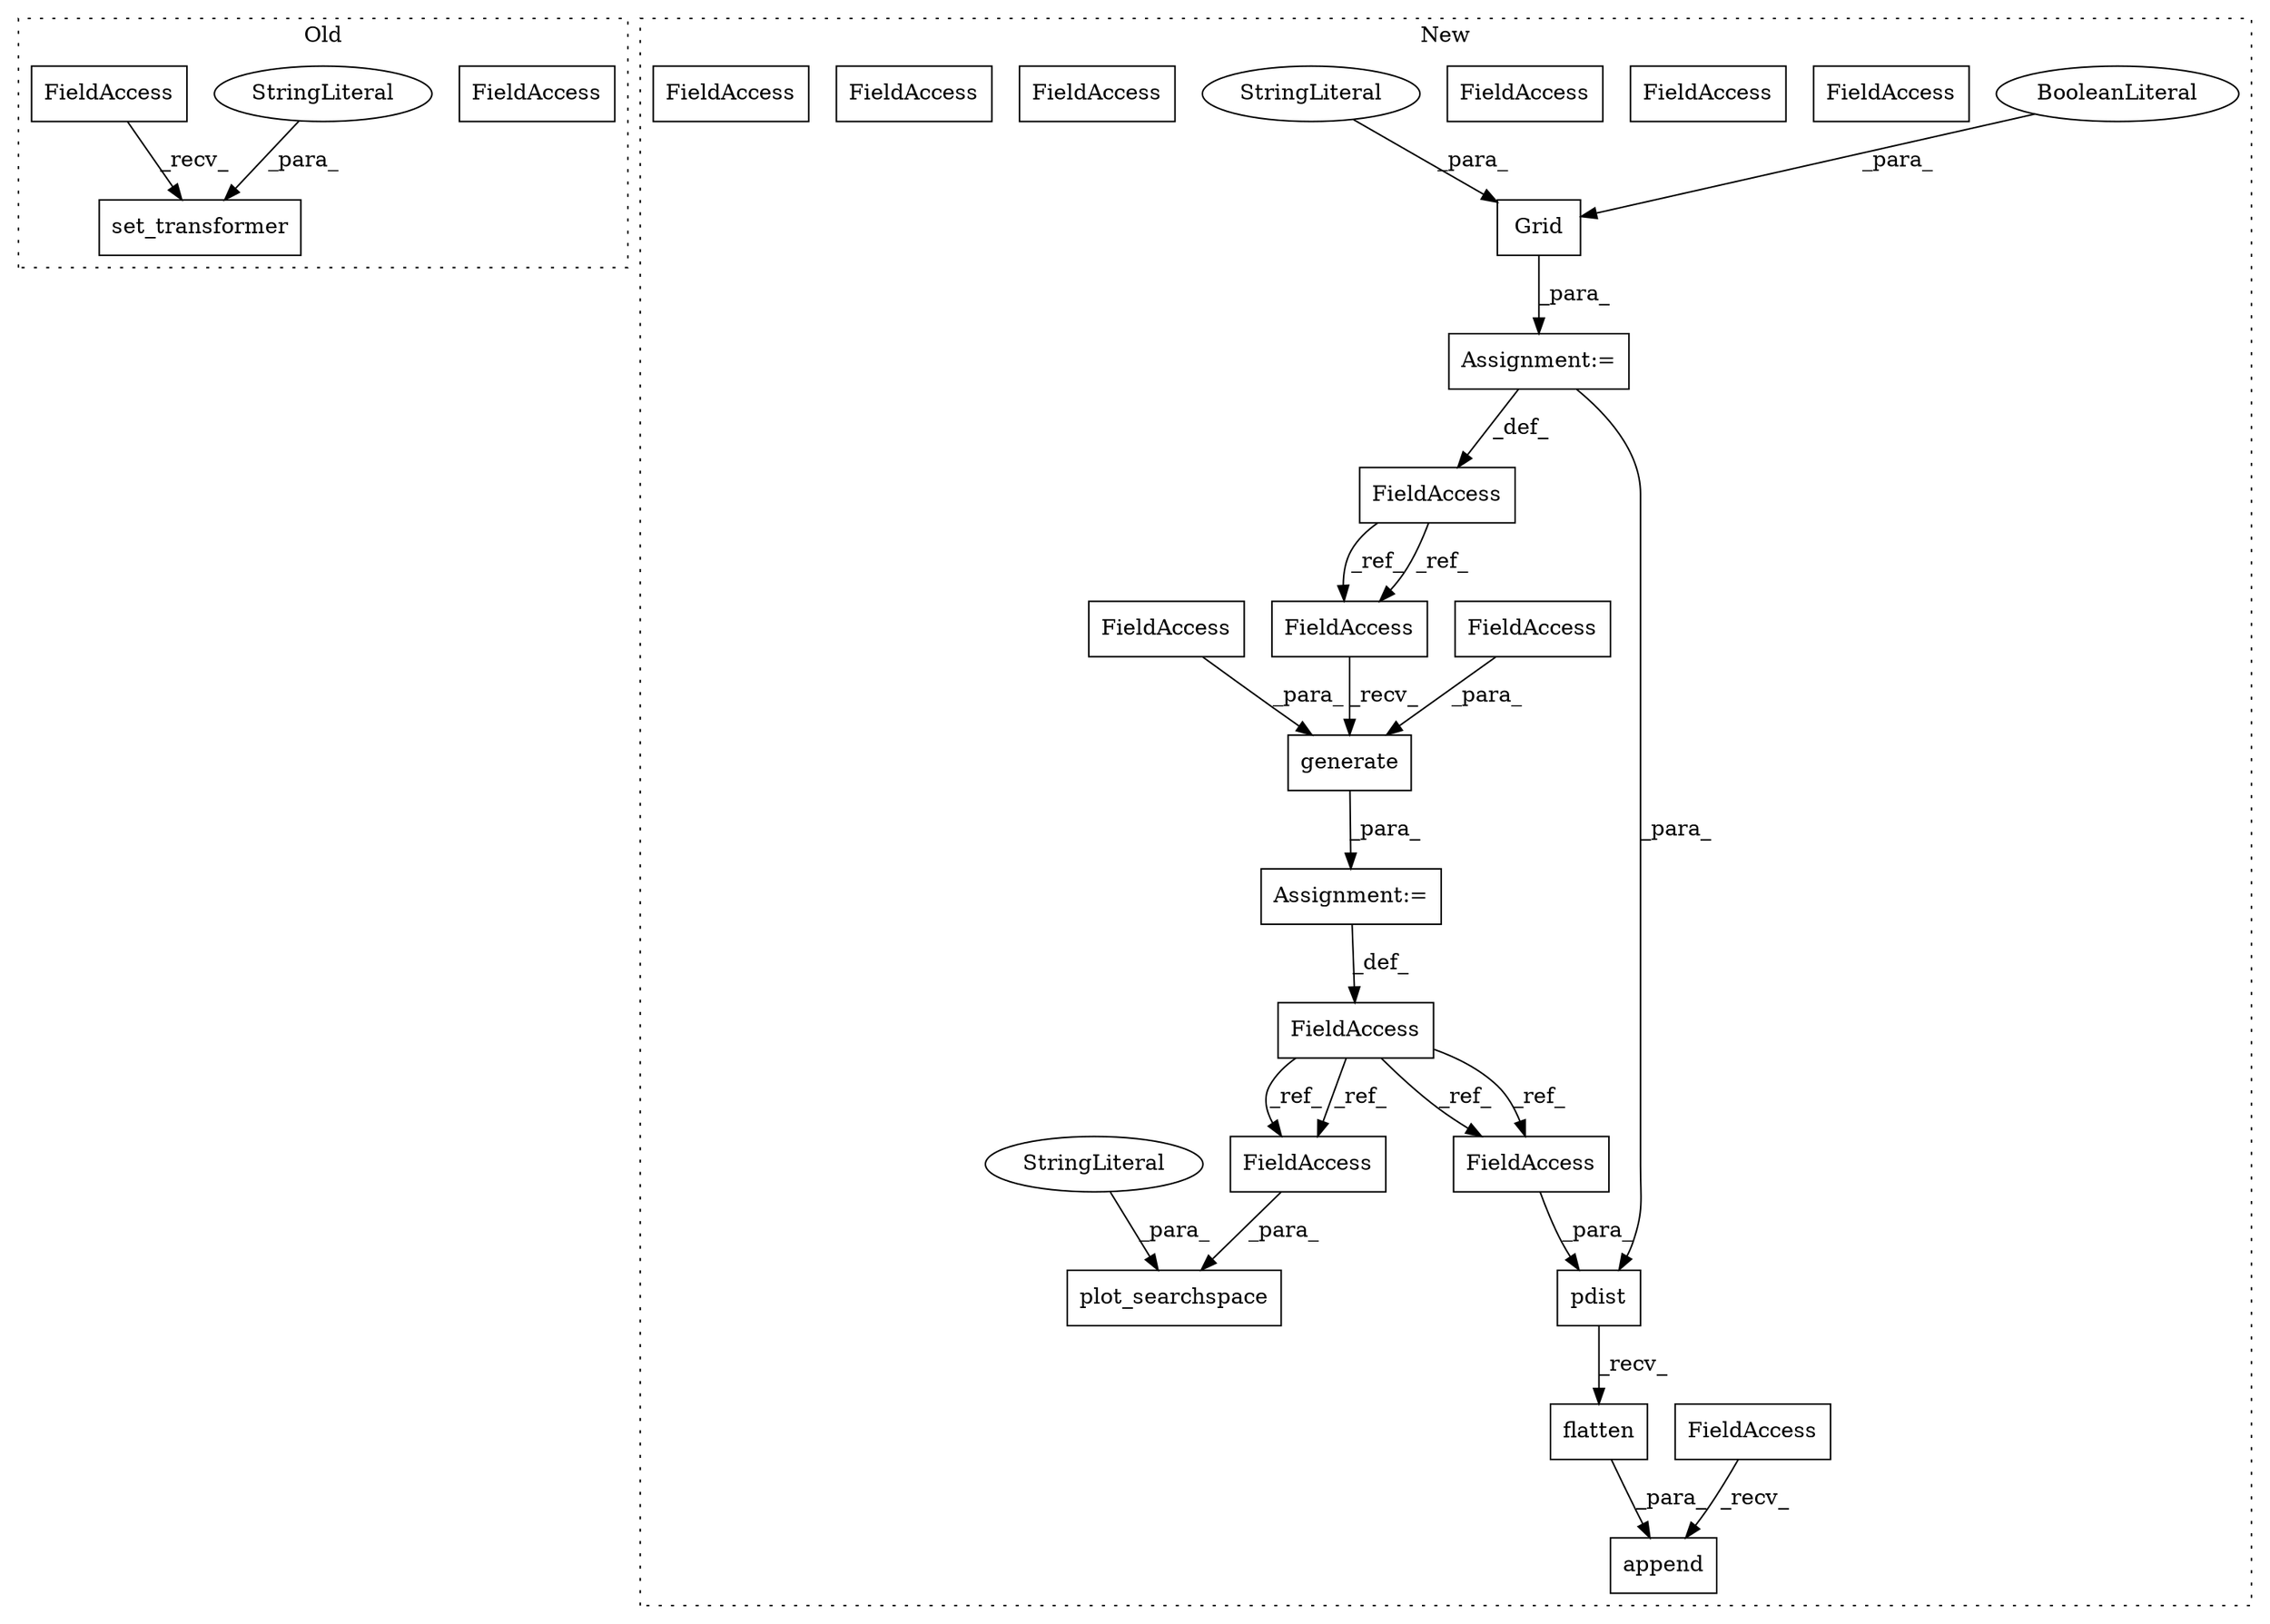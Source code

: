 digraph G {
subgraph cluster0 {
1 [label="set_transformer" a="32" s="1115,1142" l="16,1" shape="box"];
9 [label="FieldAccess" a="22" s="1109" l="5" shape="box"];
18 [label="StringLiteral" a="45" s="1131" l="11" shape="ellipse"];
25 [label="FieldAccess" a="22" s="1109" l="5" shape="box"];
label = "Old";
style="dotted";
}
subgraph cluster1 {
2 [label="Grid" a="32" s="3484,3504" l="5,1" shape="box"];
3 [label="BooleanLiteral" a="9" s="3499" l="5" shape="ellipse"];
4 [label="plot_searchspace" a="32" s="3560,3585" l="17,1" shape="box"];
5 [label="flatten" a="32" s="3691" l="9" shape="box"];
6 [label="FieldAccess" a="22" s="3577" l="1" shape="box"];
7 [label="FieldAccess" a="22" s="3479" l="4" shape="box"];
8 [label="FieldAccess" a="22" s="3513" l="4" shape="box"];
10 [label="FieldAccess" a="22" s="3511" l="1" shape="box"];
11 [label="FieldAccess" a="22" s="3688" l="1" shape="box"];
12 [label="Assignment:=" a="7" s="3483" l="1" shape="box"];
13 [label="Assignment:=" a="7" s="3512" l="1" shape="box"];
14 [label="StringLiteral" a="45" s="3489" l="9" shape="ellipse"];
15 [label="generate" a="32" s="3518,3553" l="9,1" shape="box"];
16 [label="FieldAccess" a="22" s="3527" l="5" shape="box"];
17 [label="FieldAccess" a="22" s="3544" l="9" shape="box"];
19 [label="StringLiteral" a="45" s="3579" l="6" shape="ellipse"];
20 [label="append" a="32" s="3675,3700" l="7,1" shape="box"];
21 [label="FieldAccess" a="22" s="3664" l="10" shape="box"];
22 [label="pdist" a="32" s="3682,3689" l="6,1" shape="box"];
23 [label="FieldAccess" a="22" s="3513" l="4" shape="box"];
24 [label="FieldAccess" a="22" s="3664" l="10" shape="box"];
26 [label="FieldAccess" a="22" s="3544" l="9" shape="box"];
27 [label="FieldAccess" a="22" s="3577" l="1" shape="box"];
28 [label="FieldAccess" a="22" s="3688" l="1" shape="box"];
29 [label="FieldAccess" a="22" s="3527" l="5" shape="box"];
label = "New";
style="dotted";
}
2 -> 12 [label="_para_"];
3 -> 2 [label="_para_"];
5 -> 20 [label="_para_"];
7 -> 23 [label="_ref_"];
7 -> 23 [label="_ref_"];
10 -> 27 [label="_ref_"];
10 -> 28 [label="_ref_"];
10 -> 27 [label="_ref_"];
10 -> 28 [label="_ref_"];
12 -> 22 [label="_para_"];
12 -> 7 [label="_def_"];
13 -> 10 [label="_def_"];
14 -> 2 [label="_para_"];
15 -> 13 [label="_para_"];
18 -> 1 [label="_para_"];
19 -> 4 [label="_para_"];
22 -> 5 [label="_recv_"];
23 -> 15 [label="_recv_"];
24 -> 20 [label="_recv_"];
25 -> 1 [label="_recv_"];
26 -> 15 [label="_para_"];
27 -> 4 [label="_para_"];
28 -> 22 [label="_para_"];
29 -> 15 [label="_para_"];
}